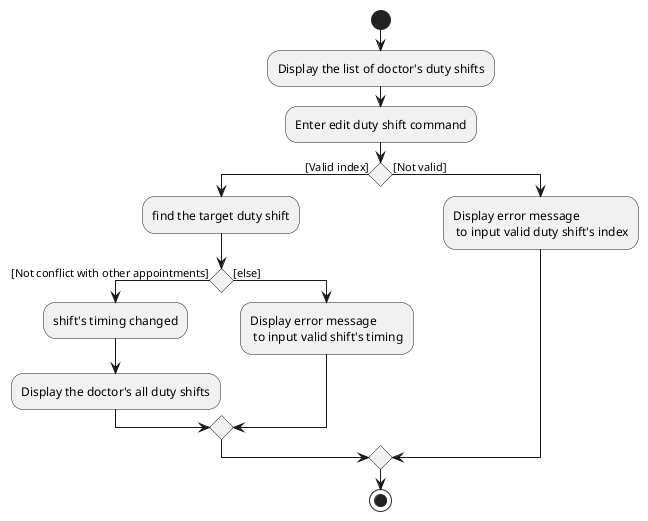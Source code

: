@startuml

start
-Display the list of doctor's duty shifts
-Enter edit duty shift command
        if() then ([Valid index])
        -find the target duty shift

            if() then ([Not conflict with other appointments])
            -shift's timing changed
            -Display the doctor's all duty shifts

            else ([else])
            -Display error message\n to input valid shift's timing
            endif
        else ([Not valid])
        -Display error message\n to input valid duty shift's index
        endif
stop
@enduml
